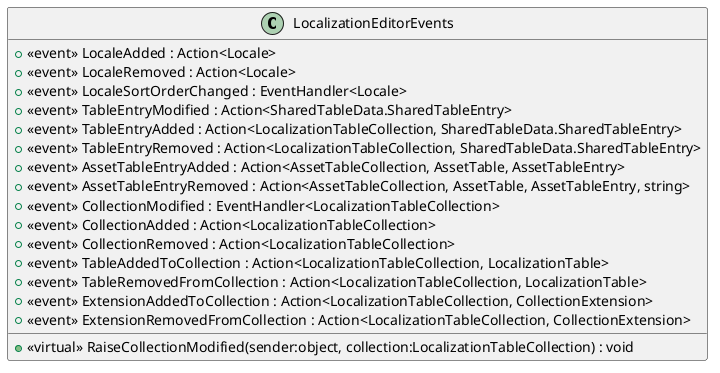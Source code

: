 @startuml
class LocalizationEditorEvents {
    +  <<event>> LocaleAdded : Action<Locale> 
    +  <<event>> LocaleRemoved : Action<Locale> 
    +  <<event>> LocaleSortOrderChanged : EventHandler<Locale> 
    +  <<event>> TableEntryModified : Action<SharedTableData.SharedTableEntry> 
    +  <<event>> TableEntryAdded : Action<LocalizationTableCollection, SharedTableData.SharedTableEntry> 
    +  <<event>> TableEntryRemoved : Action<LocalizationTableCollection, SharedTableData.SharedTableEntry> 
    +  <<event>> AssetTableEntryAdded : Action<AssetTableCollection, AssetTable, AssetTableEntry> 
    +  <<event>> AssetTableEntryRemoved : Action<AssetTableCollection, AssetTable, AssetTableEntry, string> 
    +  <<event>> CollectionModified : EventHandler<LocalizationTableCollection> 
    + <<virtual>> RaiseCollectionModified(sender:object, collection:LocalizationTableCollection) : void
    +  <<event>> CollectionAdded : Action<LocalizationTableCollection> 
    +  <<event>> CollectionRemoved : Action<LocalizationTableCollection> 
    +  <<event>> TableAddedToCollection : Action<LocalizationTableCollection, LocalizationTable> 
    +  <<event>> TableRemovedFromCollection : Action<LocalizationTableCollection, LocalizationTable> 
    +  <<event>> ExtensionAddedToCollection : Action<LocalizationTableCollection, CollectionExtension> 
    +  <<event>> ExtensionRemovedFromCollection : Action<LocalizationTableCollection, CollectionExtension> 
}
@enduml
